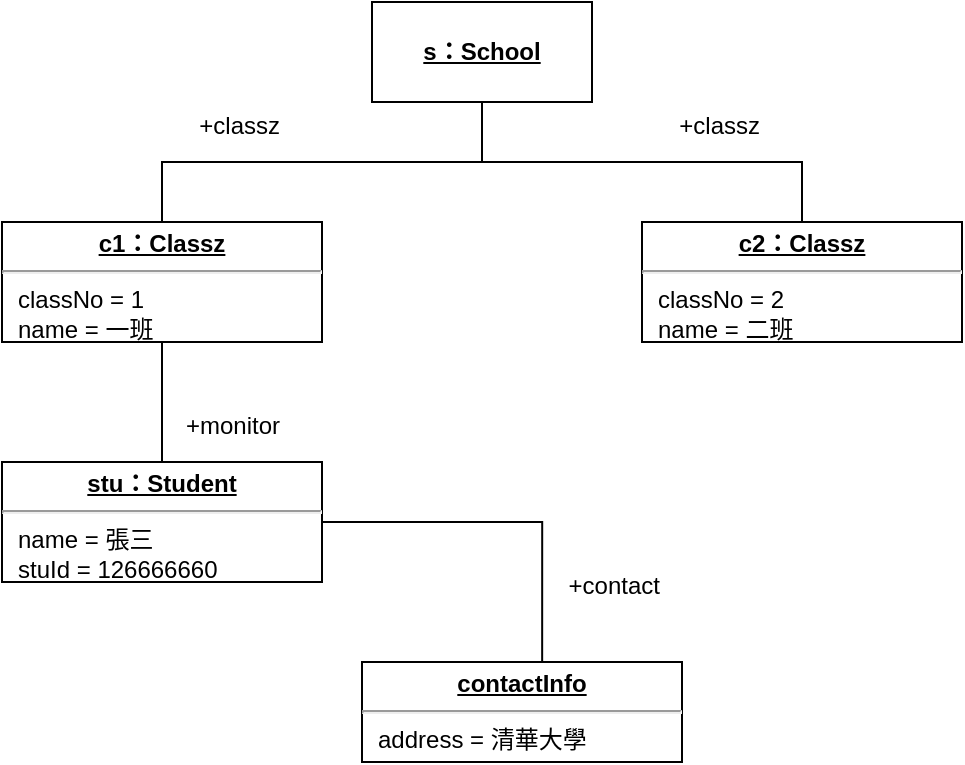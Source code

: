 <mxfile version="22.0.8" type="google">
  <diagram name="第 1 页" id="dDc2eWABMgEq9ZduFpr5">
    <mxGraphModel grid="1" page="1" gridSize="10" guides="1" tooltips="1" connect="1" arrows="1" fold="1" pageScale="1" pageWidth="1169" pageHeight="827" math="0" shadow="0">
      <root>
        <mxCell id="0" />
        <mxCell id="1" parent="0" />
        <mxCell id="aqQf_CLEM_ULFuolbEhW-1" value="&lt;u&gt;&lt;b&gt;s：School&lt;/b&gt;&lt;/u&gt;" style="html=1;whiteSpace=wrap;" vertex="1" parent="1">
          <mxGeometry x="345" y="30" width="110" height="50" as="geometry" />
        </mxCell>
        <mxCell id="aqQf_CLEM_ULFuolbEhW-2" value="&lt;p style=&quot;margin:0px;margin-top:4px;text-align:center;text-decoration:underline;&quot;&gt;&lt;b&gt;c2：Classz&lt;/b&gt;&lt;/p&gt;&lt;hr&gt;&lt;p style=&quot;margin:0px;margin-left:8px;&quot;&gt;classNo = 2&lt;/p&gt;&lt;p style=&quot;margin:0px;margin-left:8px;&quot;&gt;name = 二班&lt;/p&gt;" style="verticalAlign=top;align=left;overflow=fill;fontSize=12;fontFamily=Helvetica;html=1;whiteSpace=wrap;" vertex="1" parent="1">
          <mxGeometry x="480" y="140" width="160" height="60" as="geometry" />
        </mxCell>
        <mxCell id="aqQf_CLEM_ULFuolbEhW-3" value="&lt;p style=&quot;margin:0px;margin-top:4px;text-align:center;text-decoration:underline;&quot;&gt;&lt;b&gt;c1：Classz&lt;/b&gt;&lt;/p&gt;&lt;hr&gt;&lt;p style=&quot;margin:0px;margin-left:8px;&quot;&gt;classNo = 1&lt;/p&gt;&lt;p style=&quot;margin:0px;margin-left:8px;&quot;&gt;name = 一班&lt;/p&gt;" style="verticalAlign=top;align=left;overflow=fill;fontSize=12;fontFamily=Helvetica;html=1;whiteSpace=wrap;" vertex="1" parent="1">
          <mxGeometry x="160" y="140" width="160" height="60" as="geometry" />
        </mxCell>
        <mxCell id="aqQf_CLEM_ULFuolbEhW-4" value="&lt;p style=&quot;margin:0px;margin-top:4px;text-align:center;text-decoration:underline;&quot;&gt;&lt;b&gt;stu：Student&lt;/b&gt;&lt;/p&gt;&lt;hr&gt;&lt;p style=&quot;margin:0px;margin-left:8px;&quot;&gt;name = 張三&lt;/p&gt;&lt;p style=&quot;margin:0px;margin-left:8px;&quot;&gt;stuId = 126666660&lt;/p&gt;" style="verticalAlign=top;align=left;overflow=fill;fontSize=12;fontFamily=Helvetica;html=1;whiteSpace=wrap;" vertex="1" parent="1">
          <mxGeometry x="160" y="260" width="160" height="60" as="geometry" />
        </mxCell>
        <mxCell id="aqQf_CLEM_ULFuolbEhW-5" value="&lt;p style=&quot;margin:0px;margin-top:4px;text-align:center;text-decoration:underline;&quot;&gt;&lt;b&gt;contactInfo&lt;/b&gt;&lt;/p&gt;&lt;hr&gt;&lt;p style=&quot;margin:0px;margin-left:8px;&quot;&gt;address = 清華大學&lt;/p&gt;" style="verticalAlign=top;align=left;overflow=fill;fontSize=12;fontFamily=Helvetica;html=1;whiteSpace=wrap;" vertex="1" parent="1">
          <mxGeometry x="340" y="360" width="160" height="50" as="geometry" />
        </mxCell>
        <mxCell id="aqQf_CLEM_ULFuolbEhW-7" value="" style="endArrow=none;html=1;rounded=0;exitX=0.5;exitY=1;exitDx=0;exitDy=0;edgeStyle=orthogonalEdgeStyle;entryX=0.5;entryY=0;entryDx=0;entryDy=0;" edge="1" parent="1" source="aqQf_CLEM_ULFuolbEhW-1" target="aqQf_CLEM_ULFuolbEhW-2">
          <mxGeometry relative="1" as="geometry">
            <mxPoint x="350" y="110" as="sourcePoint" />
            <mxPoint x="589" y="140" as="targetPoint" />
          </mxGeometry>
        </mxCell>
        <mxCell id="aqQf_CLEM_ULFuolbEhW-8" value="+classz" style="resizable=0;html=1;whiteSpace=wrap;align=right;verticalAlign=bottom;" connectable="0" vertex="1" parent="aqQf_CLEM_ULFuolbEhW-7">
          <mxGeometry x="1" relative="1" as="geometry">
            <mxPoint x="-20" y="-40" as="offset" />
          </mxGeometry>
        </mxCell>
        <mxCell id="aqQf_CLEM_ULFuolbEhW-9" value="" style="endArrow=none;html=1;rounded=0;exitX=0.5;exitY=0;exitDx=0;exitDy=0;edgeStyle=orthogonalEdgeStyle;" edge="1" parent="1" source="aqQf_CLEM_ULFuolbEhW-3">
          <mxGeometry relative="1" as="geometry">
            <mxPoint x="230" y="139.5" as="sourcePoint" />
            <mxPoint x="400" y="79.5" as="targetPoint" />
            <Array as="points">
              <mxPoint x="240" y="110" />
              <mxPoint x="400" y="110" />
            </Array>
          </mxGeometry>
        </mxCell>
        <mxCell id="aqQf_CLEM_ULFuolbEhW-10" value="+classz" style="resizable=0;html=1;whiteSpace=wrap;align=right;verticalAlign=bottom;" connectable="0" vertex="1" parent="aqQf_CLEM_ULFuolbEhW-9">
          <mxGeometry x="1" relative="1" as="geometry">
            <mxPoint x="-100" y="21" as="offset" />
          </mxGeometry>
        </mxCell>
        <mxCell id="aqQf_CLEM_ULFuolbEhW-12" value="" style="endArrow=none;html=1;rounded=0;exitX=0.5;exitY=0;exitDx=0;exitDy=0;entryX=0.5;entryY=1;entryDx=0;entryDy=0;" edge="1" parent="1" source="aqQf_CLEM_ULFuolbEhW-4" target="aqQf_CLEM_ULFuolbEhW-3">
          <mxGeometry relative="1" as="geometry">
            <mxPoint x="174" y="270" as="sourcePoint" />
            <mxPoint x="344" y="210" as="targetPoint" />
          </mxGeometry>
        </mxCell>
        <mxCell id="aqQf_CLEM_ULFuolbEhW-13" value="+monitor" style="resizable=0;html=1;whiteSpace=wrap;align=right;verticalAlign=bottom;" connectable="0" vertex="1" parent="aqQf_CLEM_ULFuolbEhW-12">
          <mxGeometry x="1" relative="1" as="geometry">
            <mxPoint x="60" y="50" as="offset" />
          </mxGeometry>
        </mxCell>
        <mxCell id="aqQf_CLEM_ULFuolbEhW-14" value="" style="endArrow=none;html=1;rounded=0;exitX=0.563;exitY=0;exitDx=0;exitDy=0;entryX=1;entryY=0.5;entryDx=0;entryDy=0;exitPerimeter=0;edgeStyle=orthogonalEdgeStyle;" edge="1" parent="1" source="aqQf_CLEM_ULFuolbEhW-5" target="aqQf_CLEM_ULFuolbEhW-4">
          <mxGeometry relative="1" as="geometry">
            <mxPoint x="455" y="310" as="sourcePoint" />
            <mxPoint x="455" y="250" as="targetPoint" />
          </mxGeometry>
        </mxCell>
        <mxCell id="aqQf_CLEM_ULFuolbEhW-15" value="+contact" style="resizable=0;html=1;whiteSpace=wrap;align=right;verticalAlign=bottom;" connectable="0" vertex="1" parent="aqQf_CLEM_ULFuolbEhW-14">
          <mxGeometry x="1" relative="1" as="geometry">
            <mxPoint x="170" y="40" as="offset" />
          </mxGeometry>
        </mxCell>
      </root>
    </mxGraphModel>
  </diagram>
</mxfile>
